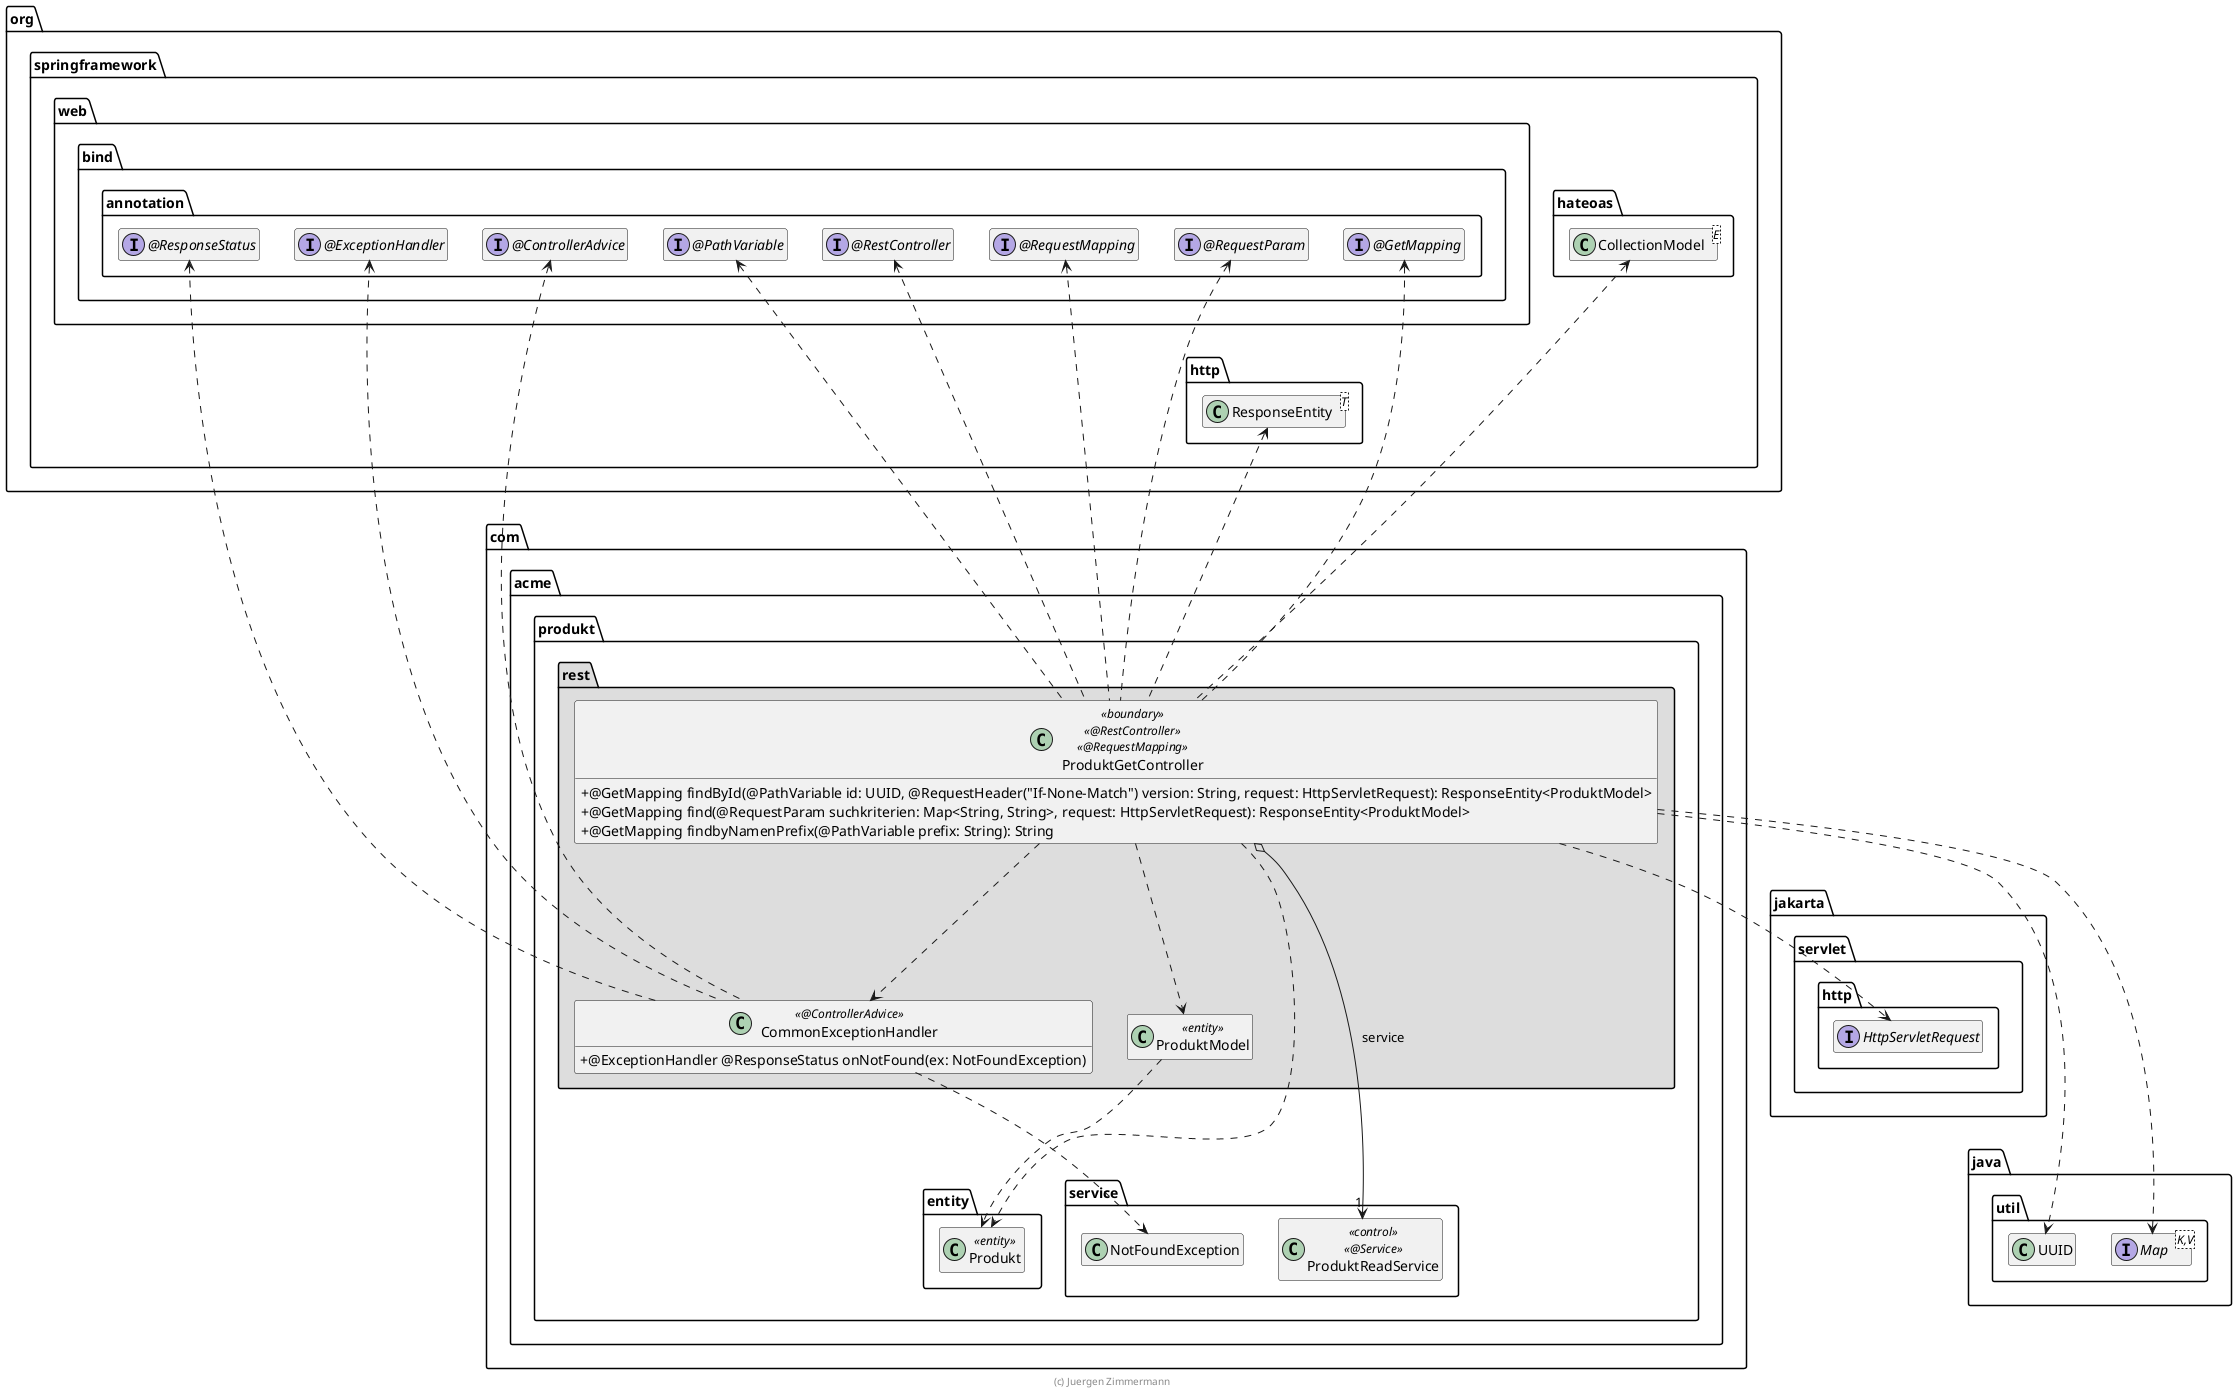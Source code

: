 ' Copyright (C) 2019 - present Juergen Zimmermann, Hochschule Karlsruhe
'
' This program is free software: you can redistribute it and/or modify
' it under the terms of the GNU General Public License as published by
' the Free Software Foundation, either version 3 of the License, or
' (at your option) any later version.
'
' This program is distributed in the hope that it will be useful,
' but WITHOUT ANY WARRANTY; without even the implied warranty of
' MERCHANTABILITY or FITNESS FOR A PARTICULAR PURPOSE.  See the
' GNU General Public License for more details.
'
' You should have received a copy of the GNU General Public License
' along with this program.  If not, see <https://www.gnu.org/licenses/>.
@startuml ProduktGetController

skinparam classAttributeIconSize 0

package org.springframework {
    package web.bind.annotation {
        interface "@RestController" as RestController
        interface "@RequestMapping" as RequestMapping
        interface "@PathVariable" as PathVariable
        interface "@RequestParam" as RequestParam
        interface "@ResponseStatus" as ResponseStatus
        interface "@GetMapping" as GetMapping
        interface "@ControllerAdvice" as ControllerAdvice
        interface "@ExceptionHandler" as ExceptionHandler
    }

    package http {
        class ResponseEntity<T>
    }
    package hateoas {
        class CollectionModel<E>
    }

    ResponseEntity .up[hidden].> CollectionModel
}

package jakarta.servlet.http {
    interface HttpServletRequest
}

package java.util {
    interface Map<K,V>
    class UUID
    UUID .up[hidden].> HttpServletRequest
}

package com.acme.produkt {
    package entity {
        class Produkt << entity >>
    }

    package service {
        class ProduktReadService << control >> << @Service >>
        class NotFoundException

        ProduktReadService .right[hidden].> NotFoundException
    }

    package rest #DDDDDD {
        class ProduktModel <<entity>>

        class CommonExceptionHandler << @ControllerAdvice >> {
            + @ExceptionHandler @ResponseStatus onNotFound(ex: NotFoundException)
        }

        class ProduktGetController << boundary >> << @RestController >> << @RequestMapping >> {
            + @GetMapping findById(@PathVariable id: UUID, @RequestHeader("If-None-Match") version: String, request: HttpServletRequest): ResponseEntity<ProduktModel>
            + @GetMapping find(@RequestParam suchkriterien: Map<String, String>, request: HttpServletRequest): ResponseEntity<ProduktModel>
            + @GetMapping findbyNamenPrefix(@PathVariable prefix: String): String
        }

        ProduktGetController o-right-> "1" ProduktReadService : service
        ProduktGetController ..> ProduktModel
        ProduktGetController ..> Produkt

        ProduktGetController .down.> HttpServletRequest
        ProduktGetController .up.> RequestMapping
        ProduktGetController .up.> RestController
        ProduktGetController .left.> CollectionModel
        ProduktGetController ..> CommonExceptionHandler
        ProduktGetController .up.> ResponseEntity
        ProduktGetController .up.> PathVariable
        ProduktGetController .up.> RequestParam
        ProduktGetController .up.> GetMapping

        ProduktGetController .down.> UUID
        ProduktGetController .down.> Map

        ProduktModel .[hidden].> ProduktReadService
        ProduktModel ..> Produkt
        ProduktModel .[hidden].> Produkt

        CommonExceptionHandler .down.> NotFoundException
        CommonExceptionHandler .up.> ControllerAdvice
        CommonExceptionHandler .up.> ExceptionHandler
        CommonExceptionHandler .up.> ResponseStatus
        CommonExceptionHandler .[hidden].> Produkt
    }
}

hide empty members

footer (c) Juergen Zimmermann

@enduml
